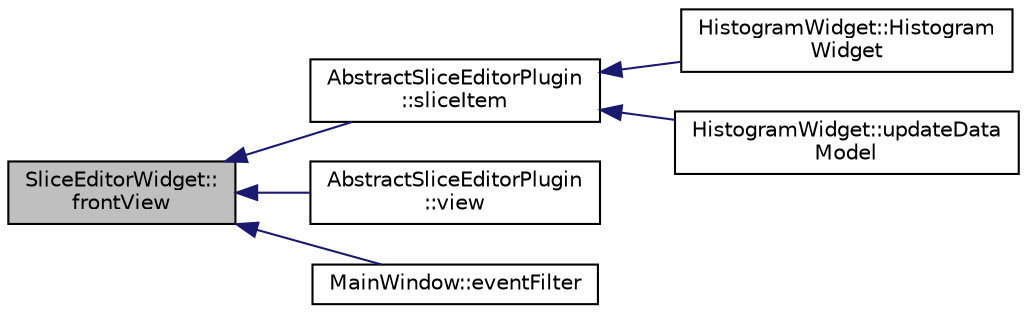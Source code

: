 digraph "SliceEditorWidget::frontView"
{
  edge [fontname="Helvetica",fontsize="10",labelfontname="Helvetica",labelfontsize="10"];
  node [fontname="Helvetica",fontsize="10",shape=record];
  rankdir="LR";
  Node108 [label="SliceEditorWidget::\lfrontView",height=0.2,width=0.4,color="black", fillcolor="grey75", style="filled", fontcolor="black"];
  Node108 -> Node109 [dir="back",color="midnightblue",fontsize="10",style="solid",fontname="Helvetica"];
  Node109 [label="AbstractSliceEditorPlugin\l::sliceItem",height=0.2,width=0.4,color="black", fillcolor="white", style="filled",URL="$class_abstract_slice_editor_plugin.html#acf6f78dc8de45837e93ea40e954229c3"];
  Node109 -> Node110 [dir="back",color="midnightblue",fontsize="10",style="solid",fontname="Helvetica"];
  Node110 [label="HistogramWidget::Histogram\lWidget",height=0.2,width=0.4,color="black", fillcolor="white", style="filled",URL="$class_histogram_widget.html#af51939268974d652f61ee3f98461d4e6",tooltip="Constructs a widgets used for image processing for certain type type of slice in sliceEditor. "];
  Node109 -> Node111 [dir="back",color="midnightblue",fontsize="10",style="solid",fontname="Helvetica"];
  Node111 [label="HistogramWidget::updateData\lModel",height=0.2,width=0.4,color="black", fillcolor="white", style="filled",URL="$class_histogram_widget.html#ad3afdcd1e87ed52d02def3c66b272e6f"];
  Node108 -> Node112 [dir="back",color="midnightblue",fontsize="10",style="solid",fontname="Helvetica"];
  Node112 [label="AbstractSliceEditorPlugin\l::view",height=0.2,width=0.4,color="black", fillcolor="white", style="filled",URL="$class_abstract_slice_editor_plugin.html#a29873bf3e1eab96e9fbf6637b3148a1f"];
  Node108 -> Node113 [dir="back",color="midnightblue",fontsize="10",style="solid",fontname="Helvetica"];
  Node113 [label="MainWindow::eventFilter",height=0.2,width=0.4,color="black", fillcolor="white", style="filled",URL="$class_main_window.html#ade305265b2120df2489a5ebeb07ebbe1"];
}
